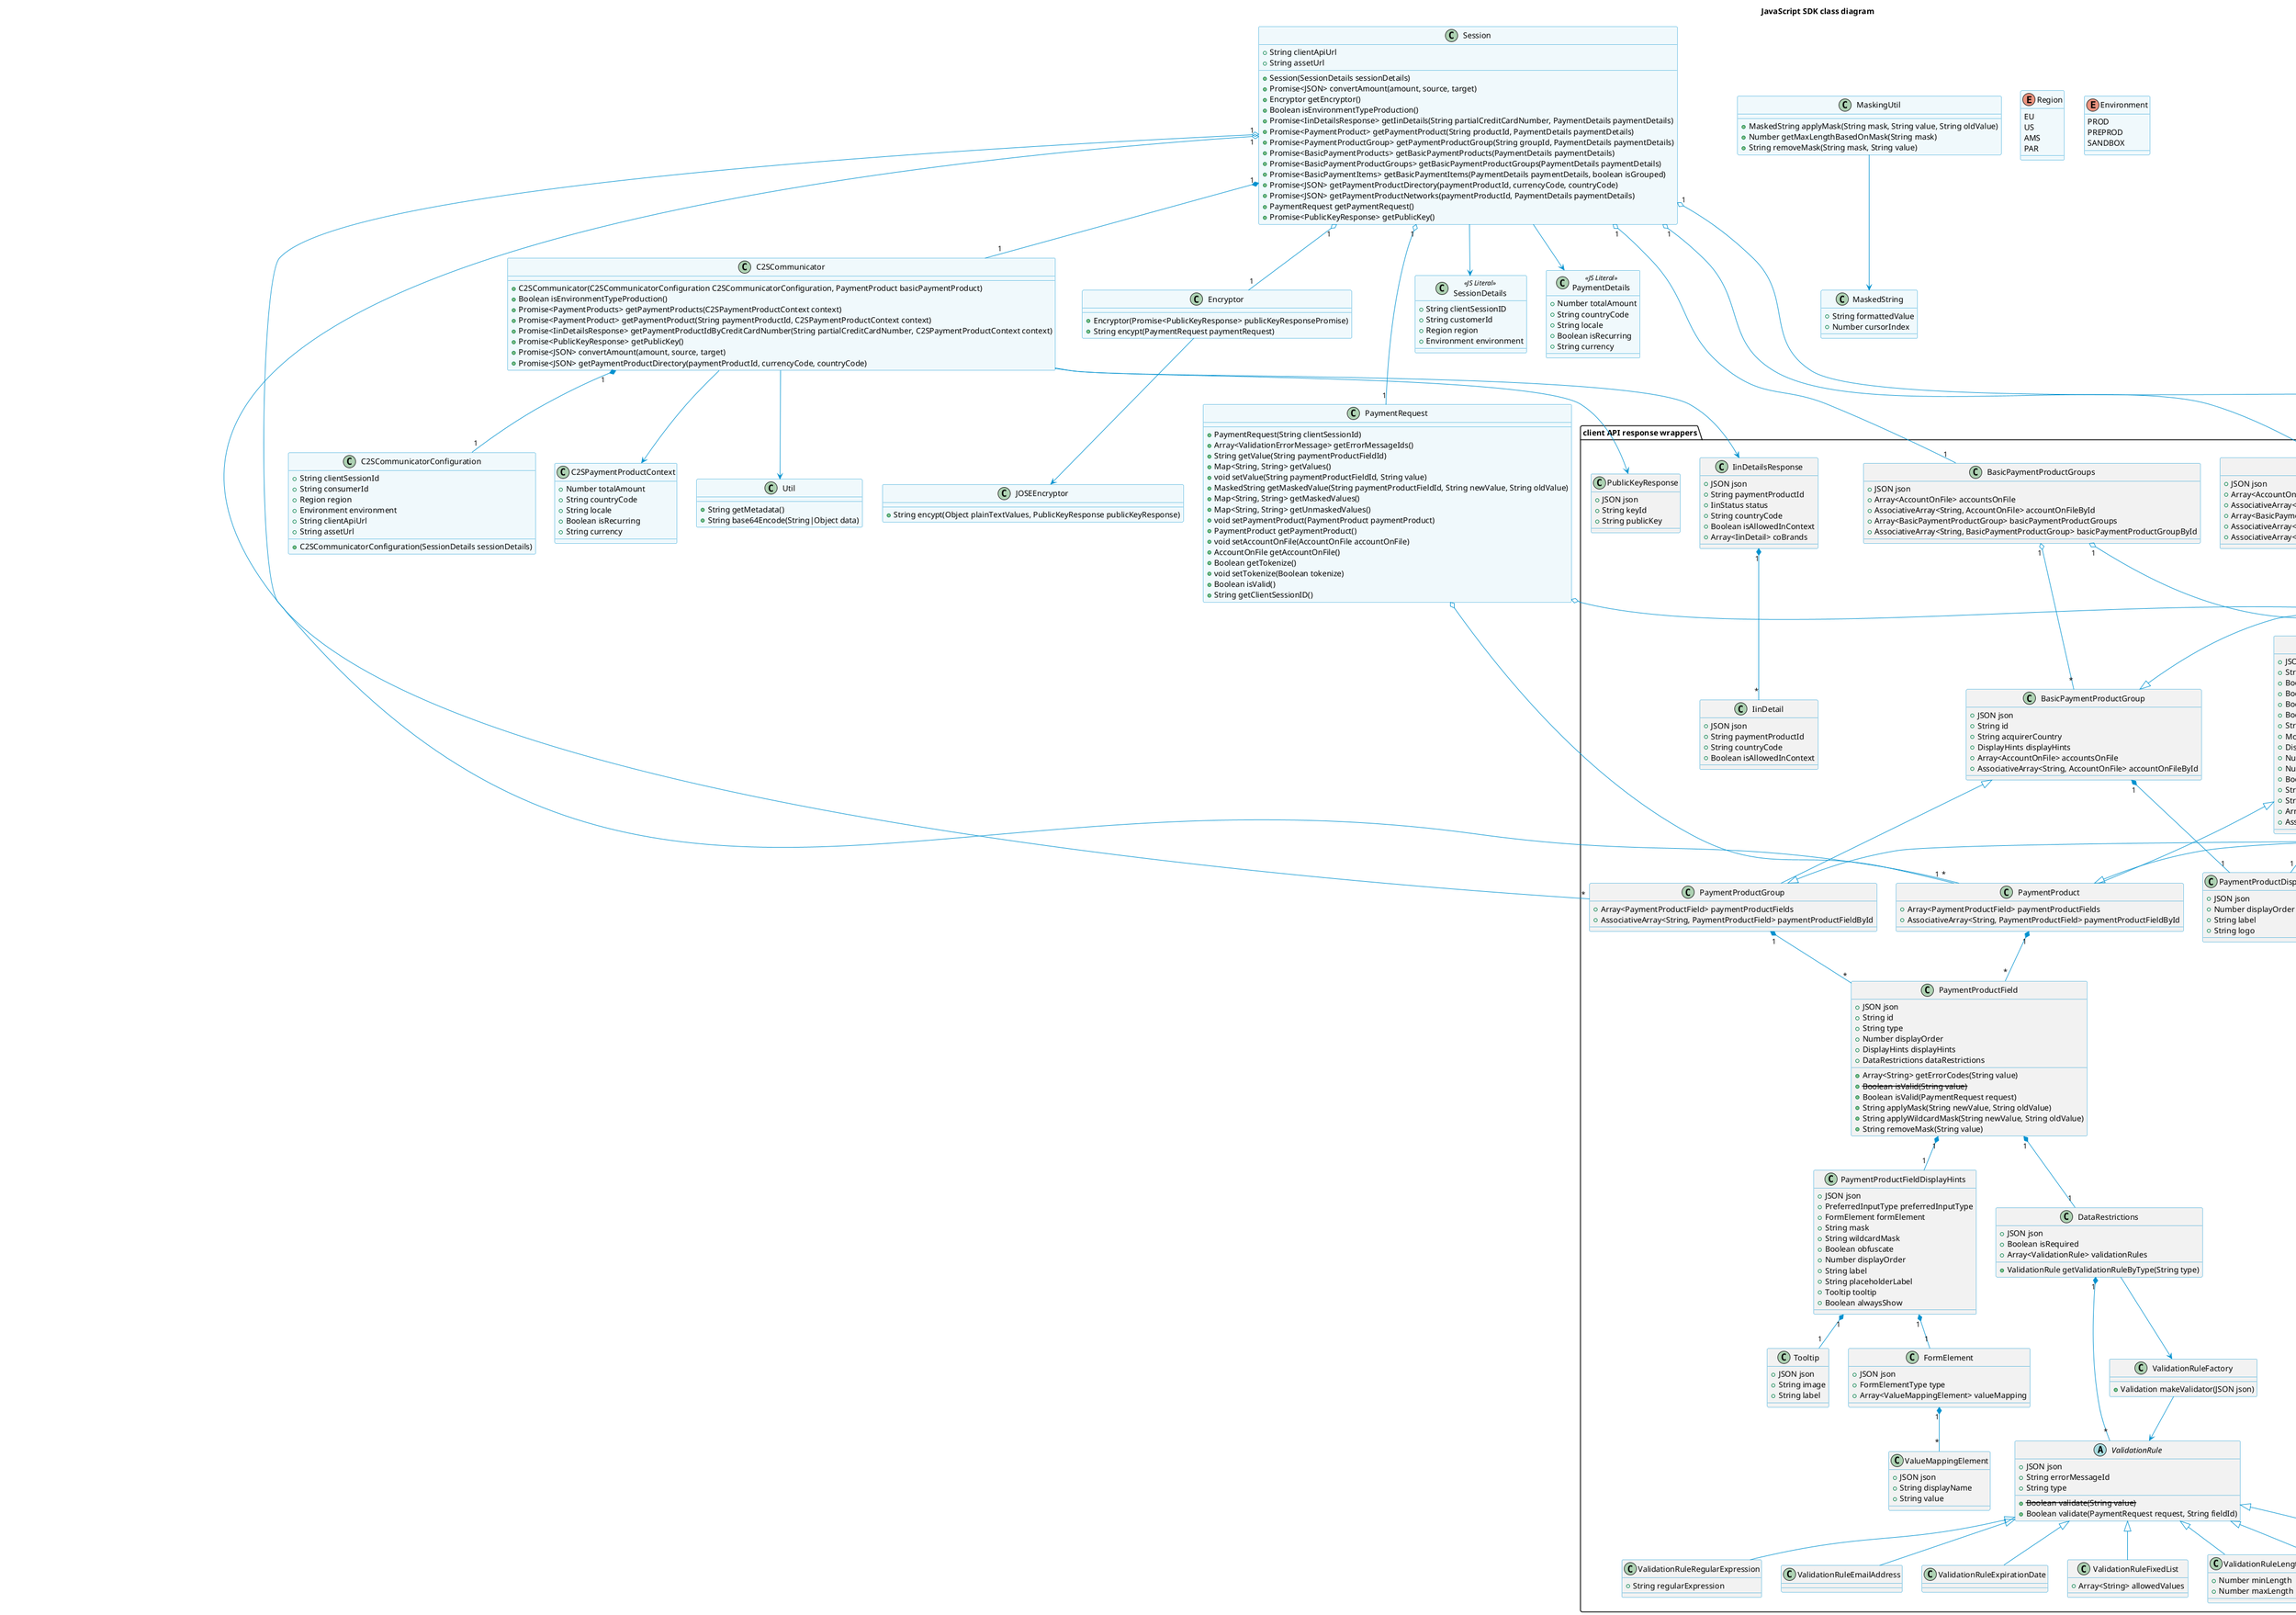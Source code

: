 @startuml

' This is a plantUML (http://plantuml.sourceforge.net/) file that contains the class diagram of the JS SDK.


title <b>JavaScript SDK class diagram</b>

skinparam class {
	BackgroundColor #F0F9FC
	ArrowColor #0091CF
	BorderColor #0091CF
}

package "client API response wrappers" <<Rect>> {

	class BasicPaymentProducts  #f2f2f2 {
		+JSON json
		+Array<AccountOnFile> accountsOnFile
		+AssociativeArray<String, AccountOnFile> accountOnFileById
		+Array<BasicPaymentProduct> basicPaymentProducts
		+AssociativeArray<String, BasicPaymentProduct> basicPaymentProductById
		+AssociativeArray<String, BasicPaymentProduct> basicPaymentProductByAccountOnFileId
	}

	class BasicPaymentProductGroups  #f2f2f2 {
		+JSON json
		+Array<AccountOnFile> accountsOnFile
		+AssociativeArray<String, AccountOnFile> accountOnFileById
		+Array<BasicPaymentProductGroup> basicPaymentProductGroups
		+AssociativeArray<String, BasicPaymentProductGroup> basicPaymentProductGroupById
	}

	class BasicPaymentItems  #f2f2f2 {
		+JSON json
		+Array<AccountOnFile> accountsOnFile
		+AssociativeArray<String, AccountOnFile> accountOnFileById
		+Array<BasicPaymentItem> basicPaymentItems
		+AssociativeArray<String, BasicPaymentItem> basicPaymentItemById
	}

	interface BasicPaymentItem  #f2f2f2{
		+JSON json
		+String id
		+String acquirerCountry
		+DisplayHints displayHints
		+Array<AccountOnFile> accountsOnFile
		+AssociativeArray<String, AccountOnFile> accountOnFileById
	}

	interface PaymentItem  #f2f2f2 {
		+Array<PaymentProductField> paymentProductFields
		+AssociativeArray<String, PaymentProductField> paymentProductFieldById
	}

	class BasicPaymentProduct  #f2f2f2 {
		+JSON json
		+String id
		+Boolean allowsRecurring
		+Boolean allowsTokenization
		+Boolean autoTokenized
		+Boolean allowsInstallments
		+String acquirerCountry
		+MobileIntegrationLevel mobileIntegrationLevel
		+DisplayHints displayHints
		+Number minAmount
		+Number maxAmount
		+Boolean usesRedirectionTo3rdParty
		+String paymentMethod
		+String paymentGroup
		+Array<AccountOnFile> accountsOnFile
		+AssociativeArray<String, AccountOnFile> accountOnFileById
	}

	class PaymentProduct  #f2f2f2 {
		+Array<PaymentProductField> paymentProductFields
		+AssociativeArray<String, PaymentProductField> paymentProductFieldById
	}

	class BasicPaymentProductGroup  #f2f2f2 {
		+JSON json
		+String id
		+String acquirerCountry
		+DisplayHints displayHints
		+Array<AccountOnFile> accountsOnFile
		+AssociativeArray<String, AccountOnFile> accountOnFileById
	}

	class PaymentProductGroup  #f2f2f2 {
		+Array<PaymentProductField> paymentProductFields
		+AssociativeArray<String, PaymentProductField> paymentProductFieldById
	}

	class AccountOnFile #f2f2f2 {
		+JSON json
		+String id
		+String paymentProductId
		+String displayText
		+Array<Attribute> attributes
		+AssociativeArray<String, Attribute> attributeByKey
		+AccountOnFileDisplayHints displayHints
		+String getMaskedValueByAttributeKey(String attributeKey)
	}

	class Attribute #f2f2f2 {
		+JSON json
		+String key
		+String value
		+AccountOnFileAttributeStatus status
		+String mustWriteReason
	}

	class LabelTemplateElement #f2f2f2 {
		+JSON json
		+String attributeKey
		+String mask
		+String wildcardMask
	}

	class AccountOnFileDisplayHints #f2f2f2 {
		+JSON json
		+Array<labelTemplateElement> labelTemplate
		+AssociativeArray<String, labelTemplateElement> labelTemplateElementByAttributeKey
	}

	class PaymentProductField #f2f2f2 {
		+JSON json
		+String id
		+String type
		+Number displayOrder
		+DisplayHints displayHints
		+DataRestrictions dataRestrictions
		+Array<String> getErrorCodes(String value)
		+<strike>Boolean isValid(String value)</strike>
		+Boolean isValid(PaymentRequest request)
		+String applyMask(String newValue, String oldValue)
		+String applyWildcardMask(String newValue, String oldValue)
		+String removeMask(String value)
	}

	class PaymentProduct302SpecificData #f2f2f2 {
		+JSON json
		+Array<String> networks
	}
	class PaymentProduct320SpecificData #f2f2f2 {
		+JSON json
		+Array<String> networks
	}
	class PaymentProduct863SpecificData #f2f2f2 {
		+JSON json
		+Array<String> integrationTypes
	}

	class PaymentProductDisplayHints #f2f2f2 {
		+JSON json
		+Number displayOrder
		+String label
		+String logo
	}
	class PaymentProductFieldDisplayHints #f2f2f2 {
		+JSON json
		+PreferredInputType preferredInputType
		+FormElement formElement
		+String mask
		+String wildcardMask
		+Boolean obfuscate
		+Number displayOrder
		+String label
		+String placeholderLabel
		+Tooltip tooltip
		+Boolean alwaysShow
	}

	class DataRestrictions #f2f2f2 {
		+JSON json
		+Boolean isRequired
		+Array<ValidationRule> validationRules
		+ValidationRule getValidationRuleByType(String type)
	}

	abstract class ValidationRule #f2f2f2 {
		+JSON json
		+String errorMessageId
		+String type
		+<strike>Boolean validate(String value)</strike>
		+Boolean validate(PaymentRequest request, String fieldId)
	}

    class ValidationRuleFactory #f2f2f2 {
        +Validation makeValidator(JSON json)
    }

	class ValidationRuleRegularExpression #f2f2f2 {
		+String regularExpression
	}

	class ValidationRuleEmailAddress #f2f2f2 {
	}

	class ValidationRuleExpirationDate #f2f2f2 {
	}

	class ValidationRuleFixedList #f2f2f2 {
		+Array<String> allowedValues
	}

	class ValidationRuleLength #f2f2f2 {
		+Number minLength
		+Number maxLength
	}

	class ValidationRuleLuhn #f2f2f2 {
	}

	class ValidationRuleRange #f2f2f2 {
		+Number minValue
		+Number maxValue
	}

	class IinDetailsResponse #f2f2f2 {
		+JSON json
		+String paymentProductId
		+IinStatus status
		+String countryCode
		+Boolean isAllowedInContext
		+Array<IinDetail> coBrands
	}

	class IinDetail #f2f2f2 {
		+JSON json
		+String paymentProductId
		+String countryCode
		+Boolean isAllowedInContext
	}

	class PublicKeyResponse #f2f2f2 {
		+JSON json
		+String keyId
		+String publicKey
	}

	class Tooltip #f2f2f2 {
		+JSON json
		+String image
		+String label
	}

	class FormElement #f2f2f2 {
		+JSON json
		+FormElementType type
		+Array<ValueMappingElement> valueMapping
	}

	class ValueMappingElement #f2f2f2 {
		+JSON json
		+String displayName
		+String value
	}

	enum PreferredInputType #f2f2f2 {
		STRING_KEYBOARD
		INTEGER_KEYBOARD
		EMAILADDRESS_KEYBOARD
		PHONENUMBER_KEYBOARD
	}

	enum FormElementType #f2f2f2 {
		TEXT
		LIST
		CURRENCY
	}

	enum IinStatus #f2f2f2 {
		SUPPORTED
		UNSUPPORTED
		UNKNOWN
		NOT_ENOUGH_DIGITS
		EXISTING_BUT_NOT_ALLOWED
	}

	enum MobileIntegrationLevel #f2f2f2 {
		NO_SUPPORT
		BASIC_SUPPORT
		OPTIMIZED_SUPPORT
	}

	enum AccountOnFileAttributeStatus #f2f2f2 {
		READ_ONLY
		CAN_WRITE
		MUST_WRITE
	}

}

class Session {
	+String clientApiUrl
	+String assetUrl
    +Session(SessionDetails sessionDetails)
	+Promise<JSON> convertAmount(amount, source, target)
	+Encryptor getEncryptor()
	+Boolean isEnvironmentTypeProduction()
	+Promise<IinDetailsResponse> getIinDetails(String partialCreditCardNumber, PaymentDetails paymentDetails)
	+Promise<PaymentProduct> getPaymentProduct(String productId, PaymentDetails paymentDetails)
	+Promise<PaymentProductGroup> getPaymentProductGroup(String groupId, PaymentDetails paymentDetails)
	+Promise<BasicPaymentProducts> getBasicPaymentProducts(PaymentDetails paymentDetails)
	+Promise<BasicPaymentProductGroups> getBasicPaymentProductGroups(PaymentDetails paymentDetails)
	+Promise<BasicPaymentItems> getBasicPaymentItems(PaymentDetails paymentDetails, boolean isGrouped)
	+Promise<JSON> getPaymentProductDirectory(paymentProductId, currencyCode, countryCode)
	+Promise<JSON> getPaymentProductNetworks(paymentProductId, PaymentDetails paymentDetails)
	+PaymentRequest getPaymentRequest()
	+Promise<PublicKeyResponse> getPublicKey()
}

class C2SCommunicator {
	+C2SCommunicator(C2SCommunicatorConfiguration C2SCommunicatorConfiguration, PaymentProduct basicPaymentProduct)
	+Boolean isEnvironmentTypeProduction()
	+Promise<PaymentProducts> getPaymentProducts(C2SPaymentProductContext context)
	+Promise<PaymentProduct> getPaymentProduct(String paymentProductId, C2SPaymentProductContext context)
	+Promise<IinDetailsResponse> getPaymentProductIdByCreditCardNumber(String partialCreditCardNumber, C2SPaymentProductContext context)
	+Promise<PublicKeyResponse> getPublicKey()
	+Promise<JSON> convertAmount(amount, source, target)
	+Promise<JSON> getPaymentProductDirectory(paymentProductId, currencyCode, countryCode)
}

class C2SCommunicatorConfiguration {
	+String clientSessionId
	+String consumerId
	+Region region
	+Environment environment
	+String clientApiUrl
	+String assetUrl
	+C2SCommunicatorConfiguration(SessionDetails sessionDetails)
}

class C2SPaymentProductContext {
	+Number totalAmount
	+String countryCode
	+String locale
	+Boolean isRecurring
	+String currency
}

class Encryptor {
	+Encryptor(Promise<PublicKeyResponse> publicKeyResponsePromise)
	+String encypt(PaymentRequest paymentRequest)
}

class JOSEEncryptor {
	+String encypt(Object plainTextValues, PublicKeyResponse publicKeyResponse)
}

class PaymentRequest {
    +PaymentRequest(String clientSessionId)
	+Array<ValidationErrorMessage> getErrorMessageIds()
	+String getValue(String paymentProductFieldId)
	+Map<String, String> getValues()
	+void setValue(String paymentProductFieldId, String value)
	+MaskedString getMaskedValue(String paymentProductFieldId, String newValue, String oldValue)
	+Map<String, String> getMaskedValues()
	+Map<String, String> getUnmaskedValues()
	+void setPaymentProduct(PaymentProduct paymentProduct)
	+PaymentProduct getPaymentProduct()
	+void setAccountOnFile(AccountOnFile accountOnFile)
	+AccountOnFile getAccountOnFile()
 	+Boolean getTokenize()
 	+void setTokenize(Boolean tokenize)
	+Boolean isValid()
	+String getClientSessionID()
}

class MaskingUtil {
	+MaskedString applyMask(String mask, String value, String oldValue)
	+Number getMaxLengthBasedOnMask(String mask)
	+String removeMask(String mask, String value)
}

class MaskedString {
	+String formattedValue
	+Number cursorIndex
}

class SessionDetails <<JS Literal>> {
	+String clientSessionID
	+String customerId
	+Region region
	+Environment environment
}

class PaymentDetails <<JS Literal>> {
	+Number totalAmount
	+String countryCode
	+String locale
	+Boolean isRecurring
	+String currency
}

class Util {
	+String getMetadata()
	+String base64Encode(String|Object data)
}

enum Region {
	EU
	US
	AMS
	PAR
}

enum Environment {
	PROD
	PREPROD
	SANDBOX
}

Session "1" *-- "1" C2SCommunicator
Session "1" o-- "1" PaymentRequest
Session "1" o-- "*" PaymentProduct
Session "1" o-- "1" BasicPaymentProducts
Session "1" o-- "*" PaymentProductGroup
Session "1" o-- "1" BasicPaymentProductGroups
Session "1" o-- "1" BasicPaymentItems
Session "1" o-- "1" Encryptor
Session --> PaymentDetails
Session --> SessionDetails

BasicPaymentItems "1" o-- "*" AccountOnFile
BasicPaymentItems "1" o-- "*" BasicPaymentItem

BasicPaymentProducts "1" o-- "*" AccountOnFile
BasicPaymentProducts "1" o-- "*" BasicPaymentProduct

BasicPaymentProductGroups "1" o-- "*" AccountOnFile
BasicPaymentProductGroups "1" o-- "*" BasicPaymentProductGroup

BasicPaymentItem <|-- PaymentItem
BasicPaymentProduct <|-- PaymentProduct
BasicPaymentProduct <|- BasicPaymentItem
BasicPaymentProduct "1" *-- "1" PaymentProductDisplayHints
BasicPaymentProduct "1" *-- "0/1" PaymentProduct302SpecificData
BasicPaymentProduct "1" *-- "0/1" PaymentProduct320SpecificData
BasicPaymentProduct "1" *-- "0/1" PaymentProduct863SpecificData

BasicPaymentProductGroup <|-- PaymentProductGroup
BasicPaymentProductGroup <|- BasicPaymentItem
BasicPaymentProductGroup "1" *-- "1" PaymentProductDisplayHints

PaymentProduct <|- PaymentItem
PaymentProduct "1" *-- "*" PaymentProductField

PaymentProductGroup <|- PaymentItem
PaymentProductGroup "1" *-- "*" PaymentProductField

ValidationRule <|-- ValidationRuleLuhn
ValidationRule <|-- ValidationRuleExpirationDate
ValidationRule <|-- ValidationRuleRegularExpression
ValidationRule <|-- ValidationRuleRange
ValidationRule <|-- ValidationRuleLength
ValidationRule <|-- ValidationRuleFixedList
ValidationRule <|-- ValidationRuleEmailAddress
C2SCommunicator "1" *-- "1" C2SCommunicatorConfiguration
C2SCommunicator --> IinDetailsResponse
IinDetailsResponse "1" *-- "*" IinDetail
C2SCommunicator --> PublicKeyResponse
C2SCommunicator --> C2SPaymentProductContext
C2SCommunicator --> Util
Encryptor --> JOSEEncryptor
PaymentRequest o-- "1" PaymentProduct
PaymentRequest o-- "1" AccountOnFile

PaymentProductField "1" *-- "1" PaymentProductFieldDisplayHints
PaymentProductFieldDisplayHints "1" *-- "1" Tooltip
PaymentProductFieldDisplayHints "1" *-- "1" FormElement
FormElement "1" *-- "*" ValueMappingElement

AccountOnFile "1" *-- "1" AccountOnFileDisplayHints
AccountOnFileDisplayHints "1" *-- "*" LabelTemplateElement
AccountOnFile "1" *-- "*" Attribute
PaymentProductField "1" *-- "1" DataRestrictions
DataRestrictions "1" *-- "*" ValidationRule
MaskingUtil --> MaskedString
DataRestrictions --> ValidationRuleFactory
ValidationRuleFactory --> ValidationRule
@enduml